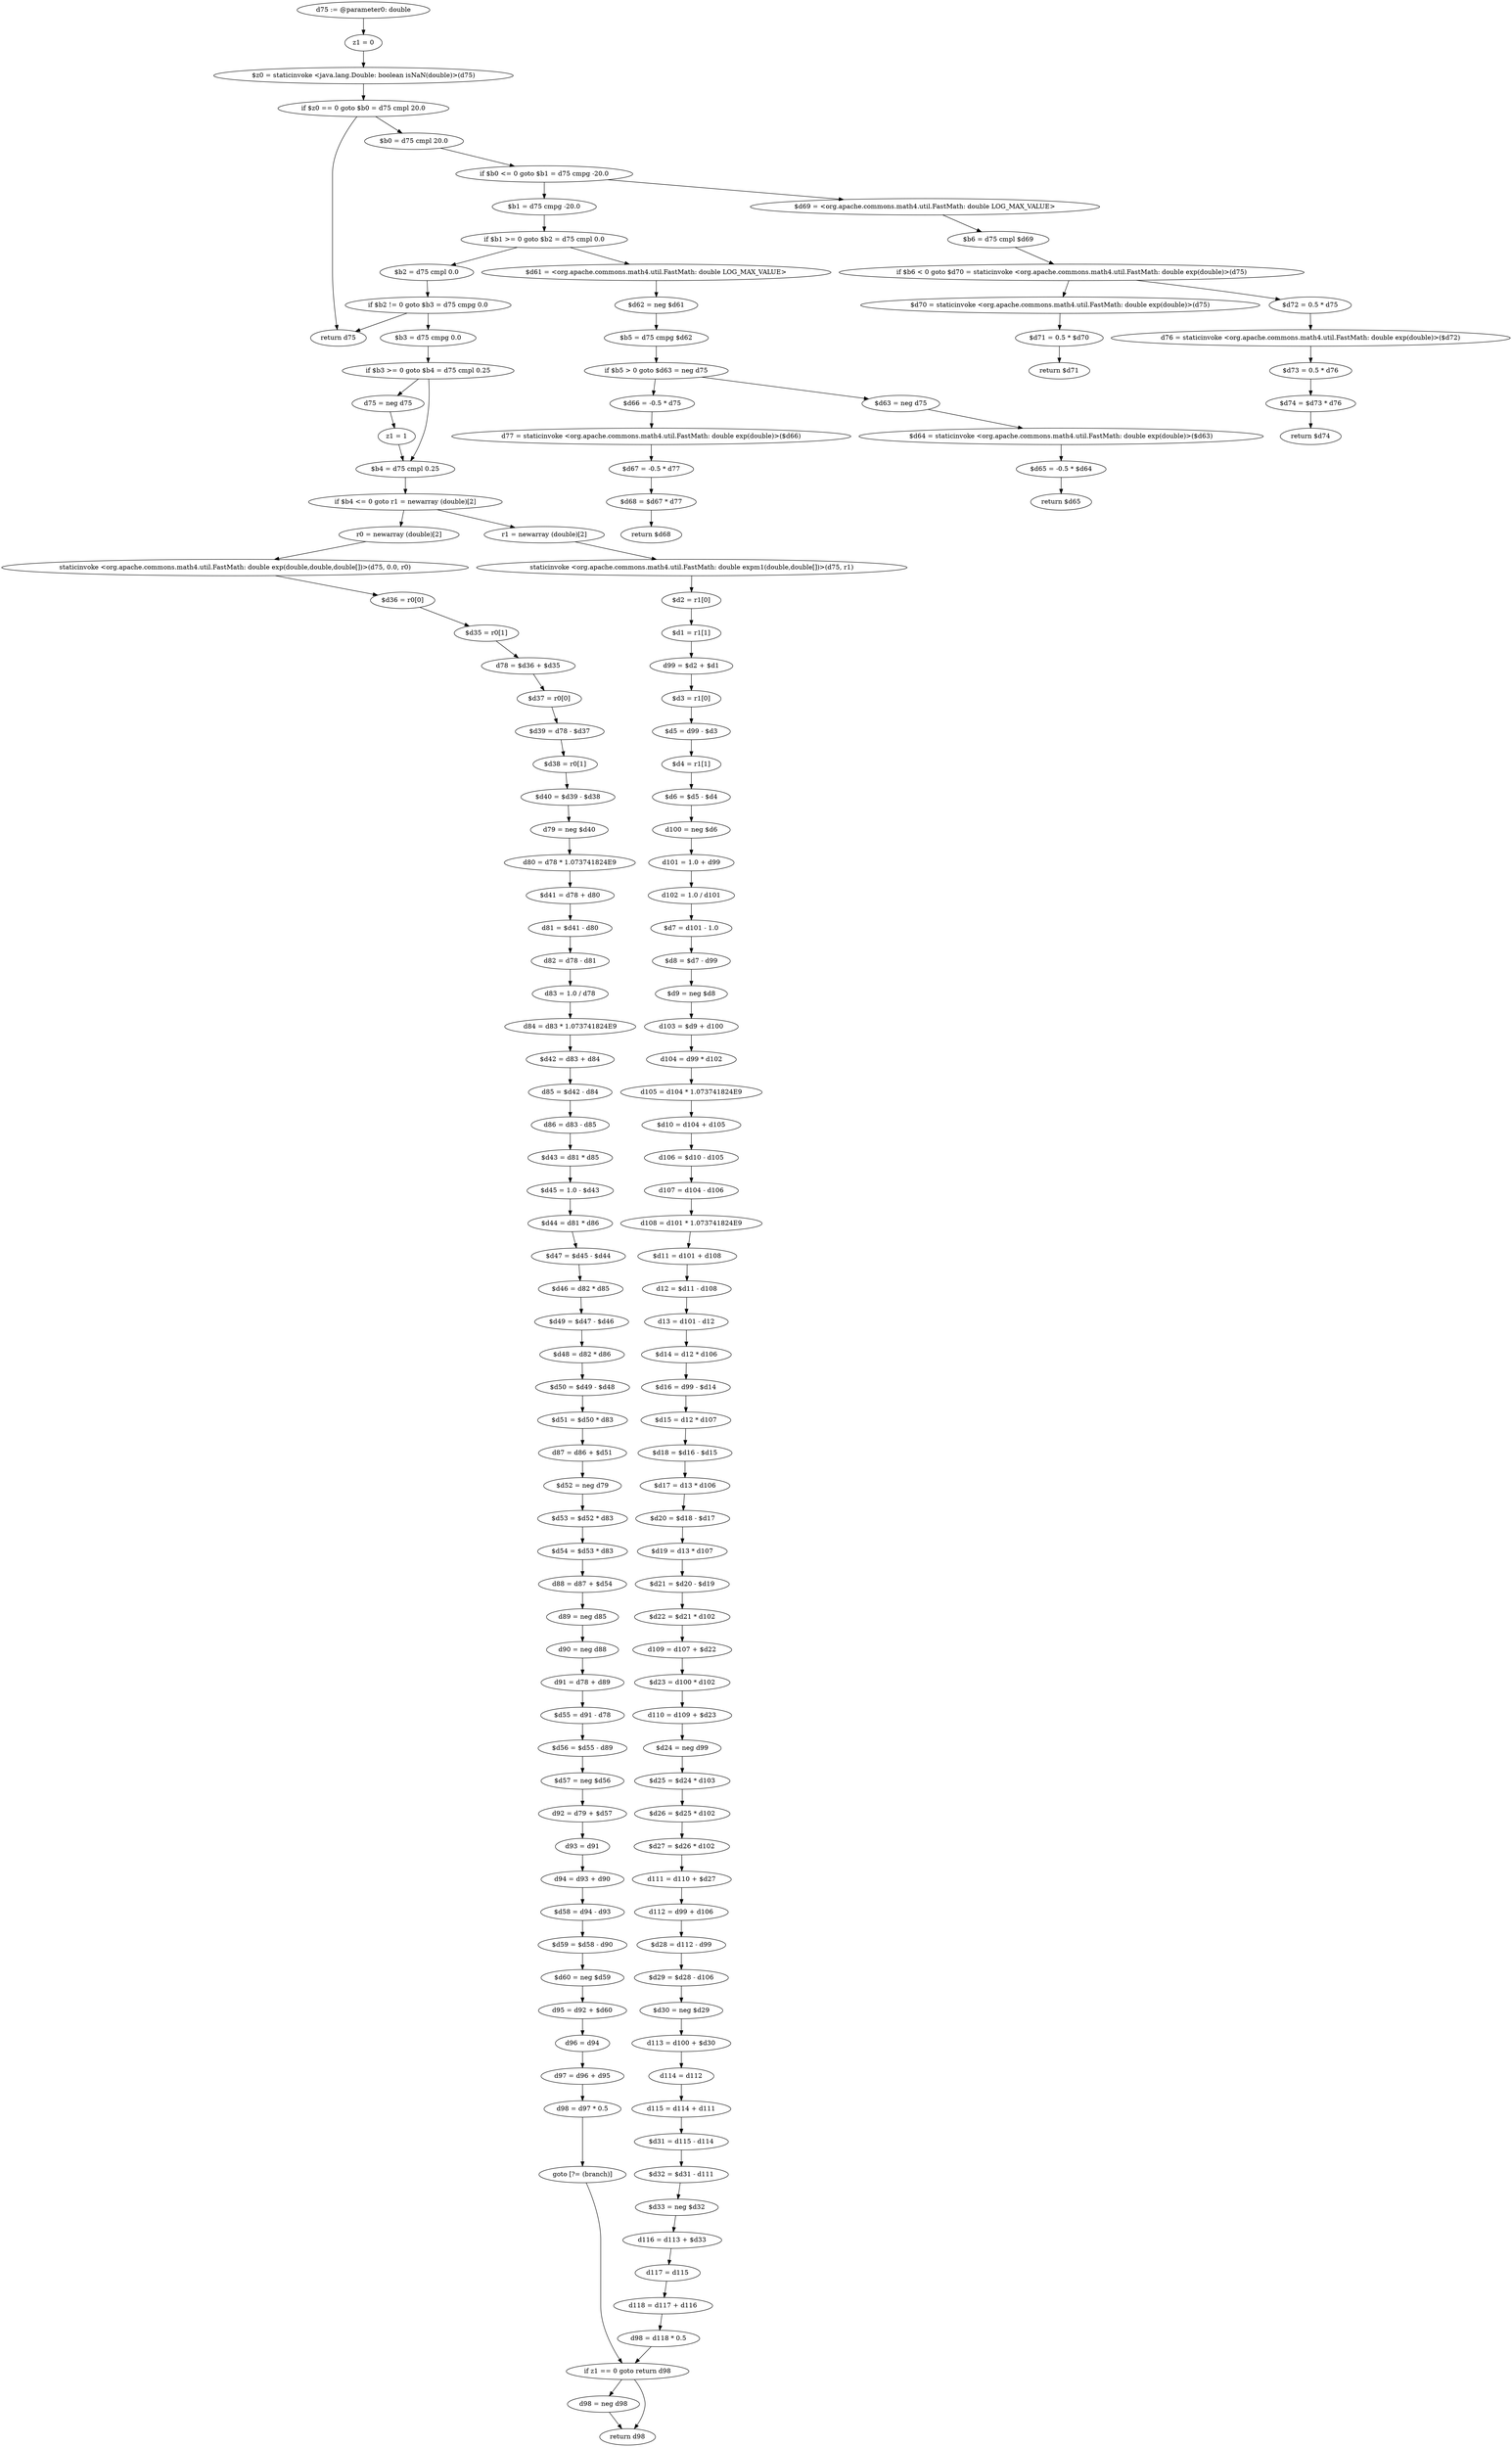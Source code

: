digraph "unitGraph" {
    "d75 := @parameter0: double"
    "z1 = 0"
    "$z0 = staticinvoke <java.lang.Double: boolean isNaN(double)>(d75)"
    "if $z0 == 0 goto $b0 = d75 cmpl 20.0"
    "return d75"
    "$b0 = d75 cmpl 20.0"
    "if $b0 <= 0 goto $b1 = d75 cmpg -20.0"
    "$d69 = <org.apache.commons.math4.util.FastMath: double LOG_MAX_VALUE>"
    "$b6 = d75 cmpl $d69"
    "if $b6 < 0 goto $d70 = staticinvoke <org.apache.commons.math4.util.FastMath: double exp(double)>(d75)"
    "$d72 = 0.5 * d75"
    "d76 = staticinvoke <org.apache.commons.math4.util.FastMath: double exp(double)>($d72)"
    "$d73 = 0.5 * d76"
    "$d74 = $d73 * d76"
    "return $d74"
    "$d70 = staticinvoke <org.apache.commons.math4.util.FastMath: double exp(double)>(d75)"
    "$d71 = 0.5 * $d70"
    "return $d71"
    "$b1 = d75 cmpg -20.0"
    "if $b1 >= 0 goto $b2 = d75 cmpl 0.0"
    "$d61 = <org.apache.commons.math4.util.FastMath: double LOG_MAX_VALUE>"
    "$d62 = neg $d61"
    "$b5 = d75 cmpg $d62"
    "if $b5 > 0 goto $d63 = neg d75"
    "$d66 = -0.5 * d75"
    "d77 = staticinvoke <org.apache.commons.math4.util.FastMath: double exp(double)>($d66)"
    "$d67 = -0.5 * d77"
    "$d68 = $d67 * d77"
    "return $d68"
    "$d63 = neg d75"
    "$d64 = staticinvoke <org.apache.commons.math4.util.FastMath: double exp(double)>($d63)"
    "$d65 = -0.5 * $d64"
    "return $d65"
    "$b2 = d75 cmpl 0.0"
    "if $b2 != 0 goto $b3 = d75 cmpg 0.0"
    "$b3 = d75 cmpg 0.0"
    "if $b3 >= 0 goto $b4 = d75 cmpl 0.25"
    "d75 = neg d75"
    "z1 = 1"
    "$b4 = d75 cmpl 0.25"
    "if $b4 <= 0 goto r1 = newarray (double)[2]"
    "r0 = newarray (double)[2]"
    "staticinvoke <org.apache.commons.math4.util.FastMath: double exp(double,double,double[])>(d75, 0.0, r0)"
    "$d36 = r0[0]"
    "$d35 = r0[1]"
    "d78 = $d36 + $d35"
    "$d37 = r0[0]"
    "$d39 = d78 - $d37"
    "$d38 = r0[1]"
    "$d40 = $d39 - $d38"
    "d79 = neg $d40"
    "d80 = d78 * 1.073741824E9"
    "$d41 = d78 + d80"
    "d81 = $d41 - d80"
    "d82 = d78 - d81"
    "d83 = 1.0 / d78"
    "d84 = d83 * 1.073741824E9"
    "$d42 = d83 + d84"
    "d85 = $d42 - d84"
    "d86 = d83 - d85"
    "$d43 = d81 * d85"
    "$d45 = 1.0 - $d43"
    "$d44 = d81 * d86"
    "$d47 = $d45 - $d44"
    "$d46 = d82 * d85"
    "$d49 = $d47 - $d46"
    "$d48 = d82 * d86"
    "$d50 = $d49 - $d48"
    "$d51 = $d50 * d83"
    "d87 = d86 + $d51"
    "$d52 = neg d79"
    "$d53 = $d52 * d83"
    "$d54 = $d53 * d83"
    "d88 = d87 + $d54"
    "d89 = neg d85"
    "d90 = neg d88"
    "d91 = d78 + d89"
    "$d55 = d91 - d78"
    "$d56 = $d55 - d89"
    "$d57 = neg $d56"
    "d92 = d79 + $d57"
    "d93 = d91"
    "d94 = d93 + d90"
    "$d58 = d94 - d93"
    "$d59 = $d58 - d90"
    "$d60 = neg $d59"
    "d95 = d92 + $d60"
    "d96 = d94"
    "d97 = d96 + d95"
    "d98 = d97 * 0.5"
    "goto [?= (branch)]"
    "r1 = newarray (double)[2]"
    "staticinvoke <org.apache.commons.math4.util.FastMath: double expm1(double,double[])>(d75, r1)"
    "$d2 = r1[0]"
    "$d1 = r1[1]"
    "d99 = $d2 + $d1"
    "$d3 = r1[0]"
    "$d5 = d99 - $d3"
    "$d4 = r1[1]"
    "$d6 = $d5 - $d4"
    "d100 = neg $d6"
    "d101 = 1.0 + d99"
    "d102 = 1.0 / d101"
    "$d7 = d101 - 1.0"
    "$d8 = $d7 - d99"
    "$d9 = neg $d8"
    "d103 = $d9 + d100"
    "d104 = d99 * d102"
    "d105 = d104 * 1.073741824E9"
    "$d10 = d104 + d105"
    "d106 = $d10 - d105"
    "d107 = d104 - d106"
    "d108 = d101 * 1.073741824E9"
    "$d11 = d101 + d108"
    "d12 = $d11 - d108"
    "d13 = d101 - d12"
    "$d14 = d12 * d106"
    "$d16 = d99 - $d14"
    "$d15 = d12 * d107"
    "$d18 = $d16 - $d15"
    "$d17 = d13 * d106"
    "$d20 = $d18 - $d17"
    "$d19 = d13 * d107"
    "$d21 = $d20 - $d19"
    "$d22 = $d21 * d102"
    "d109 = d107 + $d22"
    "$d23 = d100 * d102"
    "d110 = d109 + $d23"
    "$d24 = neg d99"
    "$d25 = $d24 * d103"
    "$d26 = $d25 * d102"
    "$d27 = $d26 * d102"
    "d111 = d110 + $d27"
    "d112 = d99 + d106"
    "$d28 = d112 - d99"
    "$d29 = $d28 - d106"
    "$d30 = neg $d29"
    "d113 = d100 + $d30"
    "d114 = d112"
    "d115 = d114 + d111"
    "$d31 = d115 - d114"
    "$d32 = $d31 - d111"
    "$d33 = neg $d32"
    "d116 = d113 + $d33"
    "d117 = d115"
    "d118 = d117 + d116"
    "d98 = d118 * 0.5"
    "if z1 == 0 goto return d98"
    "d98 = neg d98"
    "return d98"
    "d75 := @parameter0: double"->"z1 = 0";
    "z1 = 0"->"$z0 = staticinvoke <java.lang.Double: boolean isNaN(double)>(d75)";
    "$z0 = staticinvoke <java.lang.Double: boolean isNaN(double)>(d75)"->"if $z0 == 0 goto $b0 = d75 cmpl 20.0";
    "if $z0 == 0 goto $b0 = d75 cmpl 20.0"->"return d75";
    "if $z0 == 0 goto $b0 = d75 cmpl 20.0"->"$b0 = d75 cmpl 20.0";
    "$b0 = d75 cmpl 20.0"->"if $b0 <= 0 goto $b1 = d75 cmpg -20.0";
    "if $b0 <= 0 goto $b1 = d75 cmpg -20.0"->"$d69 = <org.apache.commons.math4.util.FastMath: double LOG_MAX_VALUE>";
    "if $b0 <= 0 goto $b1 = d75 cmpg -20.0"->"$b1 = d75 cmpg -20.0";
    "$d69 = <org.apache.commons.math4.util.FastMath: double LOG_MAX_VALUE>"->"$b6 = d75 cmpl $d69";
    "$b6 = d75 cmpl $d69"->"if $b6 < 0 goto $d70 = staticinvoke <org.apache.commons.math4.util.FastMath: double exp(double)>(d75)";
    "if $b6 < 0 goto $d70 = staticinvoke <org.apache.commons.math4.util.FastMath: double exp(double)>(d75)"->"$d72 = 0.5 * d75";
    "if $b6 < 0 goto $d70 = staticinvoke <org.apache.commons.math4.util.FastMath: double exp(double)>(d75)"->"$d70 = staticinvoke <org.apache.commons.math4.util.FastMath: double exp(double)>(d75)";
    "$d72 = 0.5 * d75"->"d76 = staticinvoke <org.apache.commons.math4.util.FastMath: double exp(double)>($d72)";
    "d76 = staticinvoke <org.apache.commons.math4.util.FastMath: double exp(double)>($d72)"->"$d73 = 0.5 * d76";
    "$d73 = 0.5 * d76"->"$d74 = $d73 * d76";
    "$d74 = $d73 * d76"->"return $d74";
    "$d70 = staticinvoke <org.apache.commons.math4.util.FastMath: double exp(double)>(d75)"->"$d71 = 0.5 * $d70";
    "$d71 = 0.5 * $d70"->"return $d71";
    "$b1 = d75 cmpg -20.0"->"if $b1 >= 0 goto $b2 = d75 cmpl 0.0";
    "if $b1 >= 0 goto $b2 = d75 cmpl 0.0"->"$d61 = <org.apache.commons.math4.util.FastMath: double LOG_MAX_VALUE>";
    "if $b1 >= 0 goto $b2 = d75 cmpl 0.0"->"$b2 = d75 cmpl 0.0";
    "$d61 = <org.apache.commons.math4.util.FastMath: double LOG_MAX_VALUE>"->"$d62 = neg $d61";
    "$d62 = neg $d61"->"$b5 = d75 cmpg $d62";
    "$b5 = d75 cmpg $d62"->"if $b5 > 0 goto $d63 = neg d75";
    "if $b5 > 0 goto $d63 = neg d75"->"$d66 = -0.5 * d75";
    "if $b5 > 0 goto $d63 = neg d75"->"$d63 = neg d75";
    "$d66 = -0.5 * d75"->"d77 = staticinvoke <org.apache.commons.math4.util.FastMath: double exp(double)>($d66)";
    "d77 = staticinvoke <org.apache.commons.math4.util.FastMath: double exp(double)>($d66)"->"$d67 = -0.5 * d77";
    "$d67 = -0.5 * d77"->"$d68 = $d67 * d77";
    "$d68 = $d67 * d77"->"return $d68";
    "$d63 = neg d75"->"$d64 = staticinvoke <org.apache.commons.math4.util.FastMath: double exp(double)>($d63)";
    "$d64 = staticinvoke <org.apache.commons.math4.util.FastMath: double exp(double)>($d63)"->"$d65 = -0.5 * $d64";
    "$d65 = -0.5 * $d64"->"return $d65";
    "$b2 = d75 cmpl 0.0"->"if $b2 != 0 goto $b3 = d75 cmpg 0.0";
    "if $b2 != 0 goto $b3 = d75 cmpg 0.0"->"return d75";
    "if $b2 != 0 goto $b3 = d75 cmpg 0.0"->"$b3 = d75 cmpg 0.0";
    "$b3 = d75 cmpg 0.0"->"if $b3 >= 0 goto $b4 = d75 cmpl 0.25";
    "if $b3 >= 0 goto $b4 = d75 cmpl 0.25"->"d75 = neg d75";
    "if $b3 >= 0 goto $b4 = d75 cmpl 0.25"->"$b4 = d75 cmpl 0.25";
    "d75 = neg d75"->"z1 = 1";
    "z1 = 1"->"$b4 = d75 cmpl 0.25";
    "$b4 = d75 cmpl 0.25"->"if $b4 <= 0 goto r1 = newarray (double)[2]";
    "if $b4 <= 0 goto r1 = newarray (double)[2]"->"r0 = newarray (double)[2]";
    "if $b4 <= 0 goto r1 = newarray (double)[2]"->"r1 = newarray (double)[2]";
    "r0 = newarray (double)[2]"->"staticinvoke <org.apache.commons.math4.util.FastMath: double exp(double,double,double[])>(d75, 0.0, r0)";
    "staticinvoke <org.apache.commons.math4.util.FastMath: double exp(double,double,double[])>(d75, 0.0, r0)"->"$d36 = r0[0]";
    "$d36 = r0[0]"->"$d35 = r0[1]";
    "$d35 = r0[1]"->"d78 = $d36 + $d35";
    "d78 = $d36 + $d35"->"$d37 = r0[0]";
    "$d37 = r0[0]"->"$d39 = d78 - $d37";
    "$d39 = d78 - $d37"->"$d38 = r0[1]";
    "$d38 = r0[1]"->"$d40 = $d39 - $d38";
    "$d40 = $d39 - $d38"->"d79 = neg $d40";
    "d79 = neg $d40"->"d80 = d78 * 1.073741824E9";
    "d80 = d78 * 1.073741824E9"->"$d41 = d78 + d80";
    "$d41 = d78 + d80"->"d81 = $d41 - d80";
    "d81 = $d41 - d80"->"d82 = d78 - d81";
    "d82 = d78 - d81"->"d83 = 1.0 / d78";
    "d83 = 1.0 / d78"->"d84 = d83 * 1.073741824E9";
    "d84 = d83 * 1.073741824E9"->"$d42 = d83 + d84";
    "$d42 = d83 + d84"->"d85 = $d42 - d84";
    "d85 = $d42 - d84"->"d86 = d83 - d85";
    "d86 = d83 - d85"->"$d43 = d81 * d85";
    "$d43 = d81 * d85"->"$d45 = 1.0 - $d43";
    "$d45 = 1.0 - $d43"->"$d44 = d81 * d86";
    "$d44 = d81 * d86"->"$d47 = $d45 - $d44";
    "$d47 = $d45 - $d44"->"$d46 = d82 * d85";
    "$d46 = d82 * d85"->"$d49 = $d47 - $d46";
    "$d49 = $d47 - $d46"->"$d48 = d82 * d86";
    "$d48 = d82 * d86"->"$d50 = $d49 - $d48";
    "$d50 = $d49 - $d48"->"$d51 = $d50 * d83";
    "$d51 = $d50 * d83"->"d87 = d86 + $d51";
    "d87 = d86 + $d51"->"$d52 = neg d79";
    "$d52 = neg d79"->"$d53 = $d52 * d83";
    "$d53 = $d52 * d83"->"$d54 = $d53 * d83";
    "$d54 = $d53 * d83"->"d88 = d87 + $d54";
    "d88 = d87 + $d54"->"d89 = neg d85";
    "d89 = neg d85"->"d90 = neg d88";
    "d90 = neg d88"->"d91 = d78 + d89";
    "d91 = d78 + d89"->"$d55 = d91 - d78";
    "$d55 = d91 - d78"->"$d56 = $d55 - d89";
    "$d56 = $d55 - d89"->"$d57 = neg $d56";
    "$d57 = neg $d56"->"d92 = d79 + $d57";
    "d92 = d79 + $d57"->"d93 = d91";
    "d93 = d91"->"d94 = d93 + d90";
    "d94 = d93 + d90"->"$d58 = d94 - d93";
    "$d58 = d94 - d93"->"$d59 = $d58 - d90";
    "$d59 = $d58 - d90"->"$d60 = neg $d59";
    "$d60 = neg $d59"->"d95 = d92 + $d60";
    "d95 = d92 + $d60"->"d96 = d94";
    "d96 = d94"->"d97 = d96 + d95";
    "d97 = d96 + d95"->"d98 = d97 * 0.5";
    "d98 = d97 * 0.5"->"goto [?= (branch)]";
    "goto [?= (branch)]"->"if z1 == 0 goto return d98";
    "r1 = newarray (double)[2]"->"staticinvoke <org.apache.commons.math4.util.FastMath: double expm1(double,double[])>(d75, r1)";
    "staticinvoke <org.apache.commons.math4.util.FastMath: double expm1(double,double[])>(d75, r1)"->"$d2 = r1[0]";
    "$d2 = r1[0]"->"$d1 = r1[1]";
    "$d1 = r1[1]"->"d99 = $d2 + $d1";
    "d99 = $d2 + $d1"->"$d3 = r1[0]";
    "$d3 = r1[0]"->"$d5 = d99 - $d3";
    "$d5 = d99 - $d3"->"$d4 = r1[1]";
    "$d4 = r1[1]"->"$d6 = $d5 - $d4";
    "$d6 = $d5 - $d4"->"d100 = neg $d6";
    "d100 = neg $d6"->"d101 = 1.0 + d99";
    "d101 = 1.0 + d99"->"d102 = 1.0 / d101";
    "d102 = 1.0 / d101"->"$d7 = d101 - 1.0";
    "$d7 = d101 - 1.0"->"$d8 = $d7 - d99";
    "$d8 = $d7 - d99"->"$d9 = neg $d8";
    "$d9 = neg $d8"->"d103 = $d9 + d100";
    "d103 = $d9 + d100"->"d104 = d99 * d102";
    "d104 = d99 * d102"->"d105 = d104 * 1.073741824E9";
    "d105 = d104 * 1.073741824E9"->"$d10 = d104 + d105";
    "$d10 = d104 + d105"->"d106 = $d10 - d105";
    "d106 = $d10 - d105"->"d107 = d104 - d106";
    "d107 = d104 - d106"->"d108 = d101 * 1.073741824E9";
    "d108 = d101 * 1.073741824E9"->"$d11 = d101 + d108";
    "$d11 = d101 + d108"->"d12 = $d11 - d108";
    "d12 = $d11 - d108"->"d13 = d101 - d12";
    "d13 = d101 - d12"->"$d14 = d12 * d106";
    "$d14 = d12 * d106"->"$d16 = d99 - $d14";
    "$d16 = d99 - $d14"->"$d15 = d12 * d107";
    "$d15 = d12 * d107"->"$d18 = $d16 - $d15";
    "$d18 = $d16 - $d15"->"$d17 = d13 * d106";
    "$d17 = d13 * d106"->"$d20 = $d18 - $d17";
    "$d20 = $d18 - $d17"->"$d19 = d13 * d107";
    "$d19 = d13 * d107"->"$d21 = $d20 - $d19";
    "$d21 = $d20 - $d19"->"$d22 = $d21 * d102";
    "$d22 = $d21 * d102"->"d109 = d107 + $d22";
    "d109 = d107 + $d22"->"$d23 = d100 * d102";
    "$d23 = d100 * d102"->"d110 = d109 + $d23";
    "d110 = d109 + $d23"->"$d24 = neg d99";
    "$d24 = neg d99"->"$d25 = $d24 * d103";
    "$d25 = $d24 * d103"->"$d26 = $d25 * d102";
    "$d26 = $d25 * d102"->"$d27 = $d26 * d102";
    "$d27 = $d26 * d102"->"d111 = d110 + $d27";
    "d111 = d110 + $d27"->"d112 = d99 + d106";
    "d112 = d99 + d106"->"$d28 = d112 - d99";
    "$d28 = d112 - d99"->"$d29 = $d28 - d106";
    "$d29 = $d28 - d106"->"$d30 = neg $d29";
    "$d30 = neg $d29"->"d113 = d100 + $d30";
    "d113 = d100 + $d30"->"d114 = d112";
    "d114 = d112"->"d115 = d114 + d111";
    "d115 = d114 + d111"->"$d31 = d115 - d114";
    "$d31 = d115 - d114"->"$d32 = $d31 - d111";
    "$d32 = $d31 - d111"->"$d33 = neg $d32";
    "$d33 = neg $d32"->"d116 = d113 + $d33";
    "d116 = d113 + $d33"->"d117 = d115";
    "d117 = d115"->"d118 = d117 + d116";
    "d118 = d117 + d116"->"d98 = d118 * 0.5";
    "d98 = d118 * 0.5"->"if z1 == 0 goto return d98";
    "if z1 == 0 goto return d98"->"d98 = neg d98";
    "if z1 == 0 goto return d98"->"return d98";
    "d98 = neg d98"->"return d98";
}
